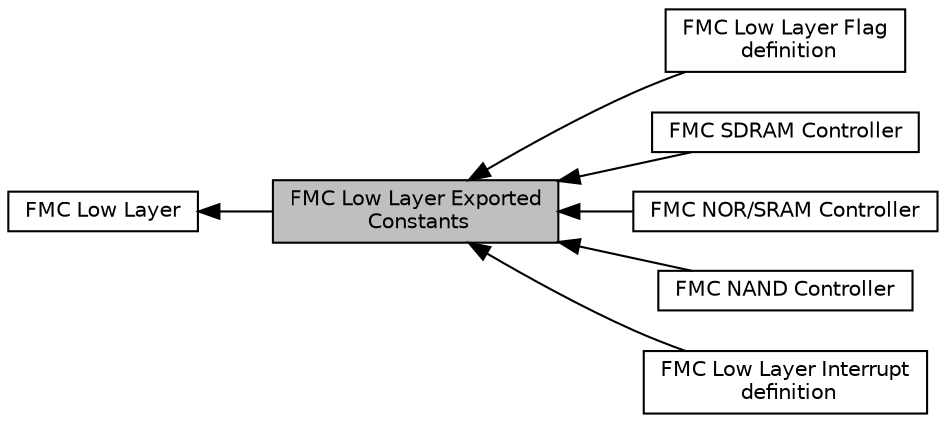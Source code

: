 digraph "FMC Low Layer Exported Constants"
{
  edge [fontname="Helvetica",fontsize="10",labelfontname="Helvetica",labelfontsize="10"];
  node [fontname="Helvetica",fontsize="10",shape=record];
  rankdir=LR;
  Node6 [label="FMC Low Layer Flag\l definition",height=0.2,width=0.4,color="black", fillcolor="white", style="filled",URL="$group___f_m_c___l_l___flag__definition.html"];
  Node4 [label="FMC SDRAM Controller",height=0.2,width=0.4,color="black", fillcolor="white", style="filled",URL="$group___f_m_c___l_l___s_d_r_a_m___controller.html"];
  Node2 [label="FMC NOR/SRAM Controller",height=0.2,width=0.4,color="black", fillcolor="white", style="filled",URL="$group___f_m_c___l_l___n_o_r___s_r_a_m___controller.html"];
  Node1 [label="FMC Low Layer",height=0.2,width=0.4,color="black", fillcolor="white", style="filled",URL="$group___f_m_c___l_l.html",tooltip="FMC driver modules. "];
  Node3 [label="FMC NAND Controller",height=0.2,width=0.4,color="black", fillcolor="white", style="filled",URL="$group___f_m_c___l_l___n_a_n_d___controller.html"];
  Node0 [label="FMC Low Layer Exported\l Constants",height=0.2,width=0.4,color="black", fillcolor="grey75", style="filled", fontcolor="black"];
  Node5 [label="FMC Low Layer Interrupt\l definition",height=0.2,width=0.4,color="black", fillcolor="white", style="filled",URL="$group___f_m_c___l_l___interrupt__definition.html"];
  Node1->Node0 [shape=plaintext, dir="back", style="solid"];
  Node0->Node2 [shape=plaintext, dir="back", style="solid"];
  Node0->Node3 [shape=plaintext, dir="back", style="solid"];
  Node0->Node4 [shape=plaintext, dir="back", style="solid"];
  Node0->Node5 [shape=plaintext, dir="back", style="solid"];
  Node0->Node6 [shape=plaintext, dir="back", style="solid"];
}
